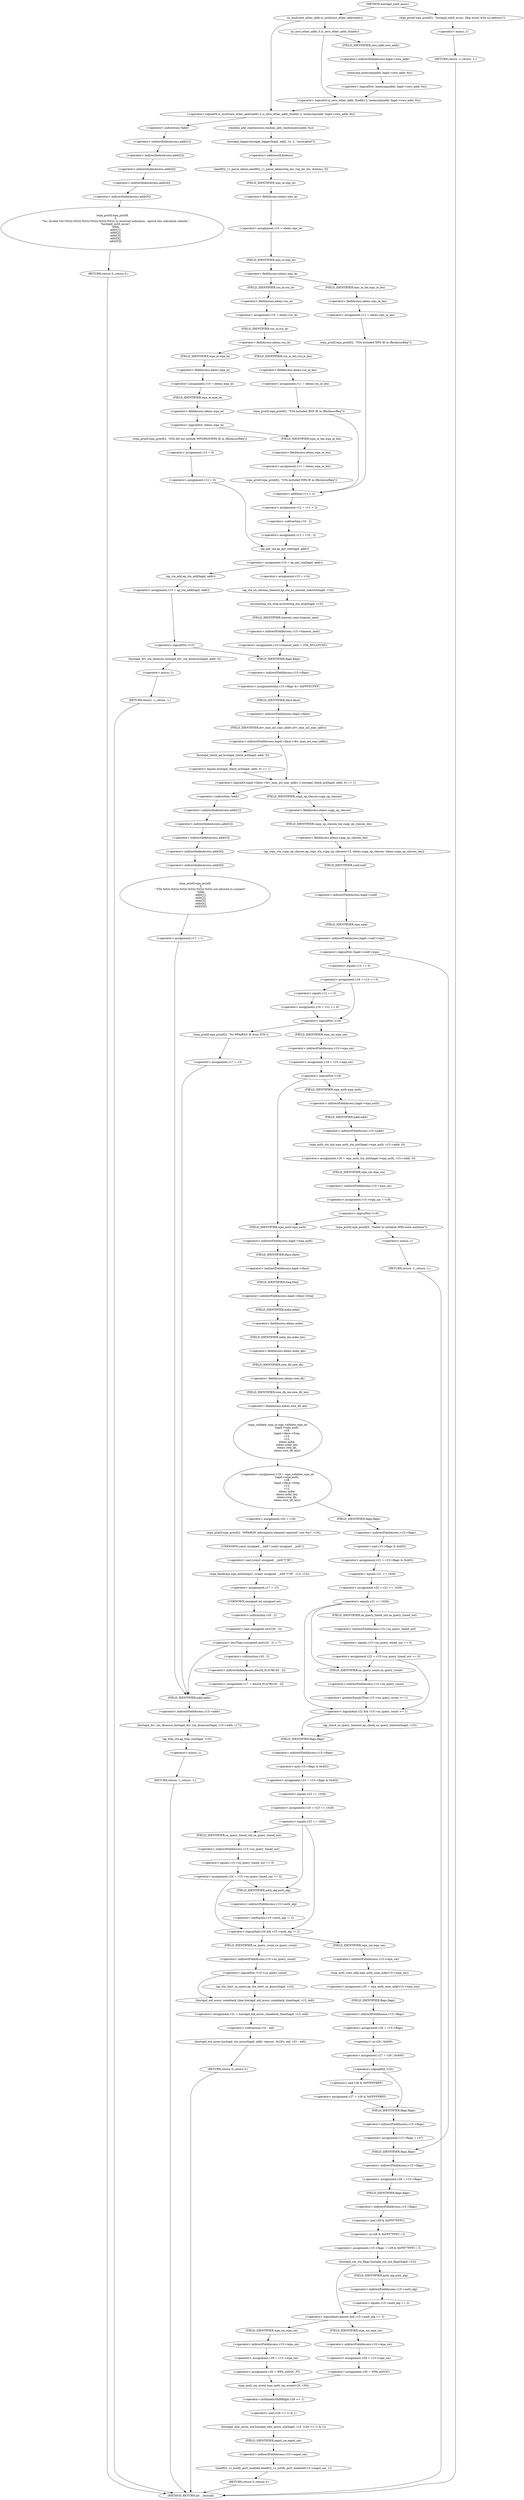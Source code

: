 digraph hostapd_notif_assoc {  
"1000160" [label = "(<operator>.logicalOr,is_multicast_ether_addr(addr) || is_zero_ether_addr_0(addr) || !memcmp(addr, hapd->own_addr, 6u))" ]
"1000161" [label = "(is_multicast_ether_addr,is_multicast_ether_addr(addr))" ]
"1000163" [label = "(<operator>.logicalOr,is_zero_ether_addr_0(addr) || !memcmp(addr, hapd->own_addr, 6u))" ]
"1000164" [label = "(is_zero_ether_addr_0,is_zero_ether_addr_0(addr))" ]
"1000166" [label = "(<operator>.logicalNot,!memcmp(addr, hapd->own_addr, 6u))" ]
"1000167" [label = "(memcmp,memcmp(addr, hapd->own_addr, 6u))" ]
"1000169" [label = "(<operator>.indirectFieldAccess,hapd->own_addr)" ]
"1000171" [label = "(FIELD_IDENTIFIER,own_addr,own_addr)" ]
"1000174" [label = "(wpa_printf,wpa_printf(\n        2,\n        \"%s: Invalid SA=%02x:%02x:%02x:%02x:%02x:%02x in received indication - ignore this indication silently\",\n        \"hostapd_notif_assoc\",\n        *addr,\n        addr[1],\n        addr[2],\n        addr[3],\n        addr[4],\n        addr[5]))" ]
"1000178" [label = "(<operator>.indirection,*addr)" ]
"1000180" [label = "(<operator>.indirectIndexAccess,addr[1])" ]
"1000183" [label = "(<operator>.indirectIndexAccess,addr[2])" ]
"1000186" [label = "(<operator>.indirectIndexAccess,addr[3])" ]
"1000189" [label = "(<operator>.indirectIndexAccess,addr[4])" ]
"1000192" [label = "(<operator>.indirectIndexAccess,addr[5])" ]
"1000195" [label = "(RETURN,return 0;,return 0;)" ]
"1000197" [label = "(random_add_randomness,random_add_randomness(addr, 6u))" ]
"1000200" [label = "(hostapd_logger,hostapd_logger(hapd, addr, 1u, 2, \"associated\"))" ]
"1000206" [label = "(ieee802_11_parse_elems,ieee802_11_parse_elems(req_ies, req_ies_len, &elems, 0))" ]
"1000209" [label = "(<operator>.addressOf,&elems)" ]
"1000212" [label = "(<operator>.assignment,v10 = elems.wps_ie)" ]
"1000214" [label = "(<operator>.fieldAccess,elems.wps_ie)" ]
"1000216" [label = "(FIELD_IDENTIFIER,wps_ie,wps_ie)" ]
"1000218" [label = "(<operator>.fieldAccess,elems.wps_ie)" ]
"1000220" [label = "(FIELD_IDENTIFIER,wps_ie,wps_ie)" ]
"1000222" [label = "(<operator>.assignment,v11 = elems.wps_ie_len)" ]
"1000224" [label = "(<operator>.fieldAccess,elems.wps_ie_len)" ]
"1000226" [label = "(FIELD_IDENTIFIER,wps_ie_len,wps_ie_len)" ]
"1000227" [label = "(wpa_printf,wpa_printf(2, \"STA included WPS IE in (Re)AssocReq\"))" ]
"1000232" [label = "(<operator>.assignment,v10 = elems.rsn_ie)" ]
"1000234" [label = "(<operator>.fieldAccess,elems.rsn_ie)" ]
"1000236" [label = "(FIELD_IDENTIFIER,rsn_ie,rsn_ie)" ]
"1000238" [label = "(<operator>.fieldAccess,elems.rsn_ie)" ]
"1000240" [label = "(FIELD_IDENTIFIER,rsn_ie,rsn_ie)" ]
"1000242" [label = "(<operator>.assignment,v11 = elems.rsn_ie_len)" ]
"1000244" [label = "(<operator>.fieldAccess,elems.rsn_ie_len)" ]
"1000246" [label = "(FIELD_IDENTIFIER,rsn_ie_len,rsn_ie_len)" ]
"1000247" [label = "(wpa_printf,wpa_printf(2, \"STA included RSN IE in (Re)AssocReq\"))" ]
"1000252" [label = "(<operator>.assignment,v10 = elems.wpa_ie)" ]
"1000254" [label = "(<operator>.fieldAccess,elems.wpa_ie)" ]
"1000256" [label = "(FIELD_IDENTIFIER,wpa_ie,wpa_ie)" ]
"1000258" [label = "(<operator>.logicalNot,!elems.wpa_ie)" ]
"1000259" [label = "(<operator>.fieldAccess,elems.wpa_ie)" ]
"1000261" [label = "(FIELD_IDENTIFIER,wpa_ie,wpa_ie)" ]
"1000263" [label = "(wpa_printf,wpa_printf(2, \"STA did not include WPS/RSN/WPA IE in (Re)AssocReq\"))" ]
"1000266" [label = "(<operator>.assignment,v13 = 0)" ]
"1000269" [label = "(<operator>.assignment,v12 = 0)" ]
"1000273" [label = "(<operator>.assignment,v14 = ap_get_sta(hapd, addr))" ]
"1000275" [label = "(ap_get_sta,ap_get_sta(hapd, addr))" ]
"1000281" [label = "(<operator>.assignment,v15 = v14)" ]
"1000284" [label = "(ap_sta_no_session_timeout,ap_sta_no_session_timeout(hapd, v14))" ]
"1000287" [label = "(accounting_sta_stop,accounting_sta_stop(hapd, v15))" ]
"1000290" [label = "(<operator>.assignment,v15->timeout_next = STA_NULLFUNC)" ]
"1000291" [label = "(<operator>.indirectFieldAccess,v15->timeout_next)" ]
"1000293" [label = "(FIELD_IDENTIFIER,timeout_next,timeout_next)" ]
"1000297" [label = "(<operator>.assignment,v15 = ap_sta_add(hapd, addr))" ]
"1000299" [label = "(ap_sta_add,ap_sta_add(hapd, addr))" ]
"1000303" [label = "(<operator>.logicalNot,!v15)" ]
"1000306" [label = "(hostapd_drv_sta_disassoc,hostapd_drv_sta_disassoc(hapd, addr, 5))" ]
"1000310" [label = "(RETURN,return -1;,return -1;)" ]
"1000311" [label = "(<operator>.minus,-1)" ]
"1000313" [label = "(<operators>.assignmentAnd,v15->flags &= 0xFFFECFFF)" ]
"1000314" [label = "(<operator>.indirectFieldAccess,v15->flags)" ]
"1000316" [label = "(FIELD_IDENTIFIER,flags,flags)" ]
"1000319" [label = "(<operator>.logicalOr,hapd->iface->drv_max_acl_mac_addrs || hostapd_check_acl(hapd, addr, 0) == 1)" ]
"1000320" [label = "(<operator>.indirectFieldAccess,hapd->iface->drv_max_acl_mac_addrs)" ]
"1000321" [label = "(<operator>.indirectFieldAccess,hapd->iface)" ]
"1000323" [label = "(FIELD_IDENTIFIER,iface,iface)" ]
"1000324" [label = "(FIELD_IDENTIFIER,drv_max_acl_mac_addrs,drv_max_acl_mac_addrs)" ]
"1000325" [label = "(<operator>.equals,hostapd_check_acl(hapd, addr, 0) == 1)" ]
"1000326" [label = "(hostapd_check_acl,hostapd_check_acl(hapd, addr, 0))" ]
"1000332" [label = "(ap_copy_sta_supp_op_classes,ap_copy_sta_supp_op_classes(v15, elems.supp_op_classes, elems.supp_op_classes_len))" ]
"1000334" [label = "(<operator>.fieldAccess,elems.supp_op_classes)" ]
"1000336" [label = "(FIELD_IDENTIFIER,supp_op_classes,supp_op_classes)" ]
"1000337" [label = "(<operator>.fieldAccess,elems.supp_op_classes_len)" ]
"1000339" [label = "(FIELD_IDENTIFIER,supp_op_classes_len,supp_op_classes_len)" ]
"1000341" [label = "(<operator>.logicalNot,!hapd->conf->wpa)" ]
"1000342" [label = "(<operator>.indirectFieldAccess,hapd->conf->wpa)" ]
"1000343" [label = "(<operator>.indirectFieldAccess,hapd->conf)" ]
"1000345" [label = "(FIELD_IDENTIFIER,conf,conf)" ]
"1000346" [label = "(FIELD_IDENTIFIER,wpa,wpa)" ]
"1000348" [label = "(<operator>.assignment,v16 = v13 == 0)" ]
"1000350" [label = "(<operator>.equals,v13 == 0)" ]
"1000355" [label = "(<operator>.assignment,v16 = v12 == 0)" ]
"1000357" [label = "(<operator>.equals,v12 == 0)" ]
"1000361" [label = "(<operator>.logicalNot,!v16)" ]
"1000364" [label = "(<operator>.assignment,v18 = v15->wpa_sm)" ]
"1000366" [label = "(<operator>.indirectFieldAccess,v15->wpa_sm)" ]
"1000368" [label = "(FIELD_IDENTIFIER,wpa_sm,wpa_sm)" ]
"1000370" [label = "(<operator>.logicalNot,!v18)" ]
"1000373" [label = "(<operator>.assignment,v18 = wpa_auth_sta_init(hapd->wpa_auth, v15->addr, 0))" ]
"1000375" [label = "(wpa_auth_sta_init,wpa_auth_sta_init(hapd->wpa_auth, v15->addr, 0))" ]
"1000376" [label = "(<operator>.indirectFieldAccess,hapd->wpa_auth)" ]
"1000378" [label = "(FIELD_IDENTIFIER,wpa_auth,wpa_auth)" ]
"1000379" [label = "(<operator>.indirectFieldAccess,v15->addr)" ]
"1000381" [label = "(FIELD_IDENTIFIER,addr,addr)" ]
"1000383" [label = "(<operator>.assignment,v15->wpa_sm = v18)" ]
"1000384" [label = "(<operator>.indirectFieldAccess,v15->wpa_sm)" ]
"1000386" [label = "(FIELD_IDENTIFIER,wpa_sm,wpa_sm)" ]
"1000389" [label = "(<operator>.logicalNot,!v18)" ]
"1000392" [label = "(wpa_printf,wpa_printf(5, \"Failed to initialize WPA state machine\"))" ]
"1000395" [label = "(RETURN,return -1;,return -1;)" ]
"1000396" [label = "(<operator>.minus,-1)" ]
"1000398" [label = "(<operator>.assignment,v19 = wpa_validate_wpa_ie(\n                      hapd->wpa_auth,\n                      v18,\n                      hapd->iface->freq,\n                      v13,\n                      v12,\n                      elems.mdie,\n                      elems.mdie_len,\n                      elems.owe_dh,\n                      elems.owe_dh_len))" ]
"1000400" [label = "(wpa_validate_wpa_ie,wpa_validate_wpa_ie(\n                      hapd->wpa_auth,\n                      v18,\n                      hapd->iface->freq,\n                      v13,\n                      v12,\n                      elems.mdie,\n                      elems.mdie_len,\n                      elems.owe_dh,\n                      elems.owe_dh_len))" ]
"1000401" [label = "(<operator>.indirectFieldAccess,hapd->wpa_auth)" ]
"1000403" [label = "(FIELD_IDENTIFIER,wpa_auth,wpa_auth)" ]
"1000405" [label = "(<operator>.indirectFieldAccess,hapd->iface->freq)" ]
"1000406" [label = "(<operator>.indirectFieldAccess,hapd->iface)" ]
"1000408" [label = "(FIELD_IDENTIFIER,iface,iface)" ]
"1000409" [label = "(FIELD_IDENTIFIER,freq,freq)" ]
"1000412" [label = "(<operator>.fieldAccess,elems.mdie)" ]
"1000414" [label = "(FIELD_IDENTIFIER,mdie,mdie)" ]
"1000415" [label = "(<operator>.fieldAccess,elems.mdie_len)" ]
"1000417" [label = "(FIELD_IDENTIFIER,mdie_len,mdie_len)" ]
"1000418" [label = "(<operator>.fieldAccess,elems.owe_dh)" ]
"1000420" [label = "(FIELD_IDENTIFIER,owe_dh,owe_dh)" ]
"1000421" [label = "(<operator>.fieldAccess,elems.owe_dh_len)" ]
"1000423" [label = "(FIELD_IDENTIFIER,owe_dh_len,owe_dh_len)" ]
"1000427" [label = "(<operator>.assignment,v20 = v19)" ]
"1000430" [label = "(wpa_printf,wpa_printf(2, \"WPA/RSN information element rejected? (res %u)\", v19))" ]
"1000434" [label = "(wpa_hexdump,wpa_hexdump(2, (const unsigned __int8 *)\"IE\", v13, v12))" ]
"1000436" [label = "(<operator>.cast,(const unsigned __int8 *)\"IE\")" ]
"1000437" [label = "(UNKNOWN,const unsigned __int8 *,const unsigned __int8 *)" ]
"1000441" [label = "(<operator>.assignment,v17 = 13)" ]
"1000445" [label = "(<operator>.lessThan,(unsigned int)(v20 - 2) < 7)" ]
"1000446" [label = "(<operator>.cast,(unsigned int)(v20 - 2))" ]
"1000447" [label = "(UNKNOWN,unsigned int,unsigned int)" ]
"1000448" [label = "(<operator>.subtraction,v20 - 2)" ]
"1000452" [label = "(<operator>.assignment,v17 = dword_91A78[v20 - 2])" ]
"1000454" [label = "(<operator>.indirectIndexAccess,dword_91A78[v20 - 2])" ]
"1000456" [label = "(<operator>.subtraction,v20 - 2)" ]
"1000460" [label = "(<operator>.assignment,v21 = v15->flags & 0x402)" ]
"1000462" [label = "(<operator>.and,v15->flags & 0x402)" ]
"1000463" [label = "(<operator>.indirectFieldAccess,v15->flags)" ]
"1000465" [label = "(FIELD_IDENTIFIER,flags,flags)" ]
"1000467" [label = "(<operator>.assignment,v22 = v21 == 1026)" ]
"1000469" [label = "(<operator>.equals,v21 == 1026)" ]
"1000473" [label = "(<operator>.equals,v21 == 1026)" ]
"1000476" [label = "(<operator>.assignment,v22 = v15->sa_query_timed_out == 0)" ]
"1000478" [label = "(<operator>.equals,v15->sa_query_timed_out == 0)" ]
"1000479" [label = "(<operator>.indirectFieldAccess,v15->sa_query_timed_out)" ]
"1000481" [label = "(FIELD_IDENTIFIER,sa_query_timed_out,sa_query_timed_out)" ]
"1000484" [label = "(<operator>.logicalAnd,v22 && v15->sa_query_count >= 1)" ]
"1000486" [label = "(<operator>.greaterEqualsThan,v15->sa_query_count >= 1)" ]
"1000487" [label = "(<operator>.indirectFieldAccess,v15->sa_query_count)" ]
"1000489" [label = "(FIELD_IDENTIFIER,sa_query_count,sa_query_count)" ]
"1000491" [label = "(ap_check_sa_query_timeout,ap_check_sa_query_timeout(hapd, v15))" ]
"1000494" [label = "(<operator>.assignment,v23 = v15->flags & 0x402)" ]
"1000496" [label = "(<operator>.and,v15->flags & 0x402)" ]
"1000497" [label = "(<operator>.indirectFieldAccess,v15->flags)" ]
"1000499" [label = "(FIELD_IDENTIFIER,flags,flags)" ]
"1000501" [label = "(<operator>.assignment,v24 = v23 == 1026)" ]
"1000503" [label = "(<operator>.equals,v23 == 1026)" ]
"1000507" [label = "(<operator>.equals,v23 == 1026)" ]
"1000510" [label = "(<operator>.assignment,v24 = v15->sa_query_timed_out == 0)" ]
"1000512" [label = "(<operator>.equals,v15->sa_query_timed_out == 0)" ]
"1000513" [label = "(<operator>.indirectFieldAccess,v15->sa_query_timed_out)" ]
"1000515" [label = "(FIELD_IDENTIFIER,sa_query_timed_out,sa_query_timed_out)" ]
"1000518" [label = "(<operator>.logicalAnd,v24 && v15->auth_alg != 2)" ]
"1000520" [label = "(<operator>.notEquals,v15->auth_alg != 2)" ]
"1000521" [label = "(<operator>.indirectFieldAccess,v15->auth_alg)" ]
"1000523" [label = "(FIELD_IDENTIFIER,auth_alg,auth_alg)" ]
"1000527" [label = "(<operator>.logicalNot,!v15->sa_query_count)" ]
"1000528" [label = "(<operator>.indirectFieldAccess,v15->sa_query_count)" ]
"1000530" [label = "(FIELD_IDENTIFIER,sa_query_count,sa_query_count)" ]
"1000531" [label = "(ap_sta_start_sa_query,ap_sta_start_sa_query(hapd, v15))" ]
"1000534" [label = "(<operator>.assignment,v31 = hostapd_eid_assoc_comeback_time(hapd, v15, eid))" ]
"1000536" [label = "(hostapd_eid_assoc_comeback_time,hostapd_eid_assoc_comeback_time(hapd, v15, eid))" ]
"1000540" [label = "(hostapd_sta_assoc,hostapd_sta_assoc(hapd, addr, reassoc, 0x1Eu, eid, v31 - eid))" ]
"1000546" [label = "(<operator>.subtraction,v31 - eid)" ]
"1000549" [label = "(RETURN,return 0;,return 0;)" ]
"1000551" [label = "(<operator>.assignment,v25 = wpa_auth_uses_mfp(v15->wpa_sm))" ]
"1000553" [label = "(wpa_auth_uses_mfp,wpa_auth_uses_mfp(v15->wpa_sm))" ]
"1000554" [label = "(<operator>.indirectFieldAccess,v15->wpa_sm)" ]
"1000556" [label = "(FIELD_IDENTIFIER,wpa_sm,wpa_sm)" ]
"1000557" [label = "(<operator>.assignment,v26 = v15->flags)" ]
"1000559" [label = "(<operator>.indirectFieldAccess,v15->flags)" ]
"1000561" [label = "(FIELD_IDENTIFIER,flags,flags)" ]
"1000562" [label = "(<operator>.assignment,v27 = v26 | 0x400)" ]
"1000564" [label = "(<operator>.or,v26 | 0x400)" ]
"1000568" [label = "(<operator>.logicalNot,!v25)" ]
"1000570" [label = "(<operator>.assignment,v27 = v26 & 0xFFFFFBFF)" ]
"1000572" [label = "(<operator>.and,v26 & 0xFFFFFBFF)" ]
"1000575" [label = "(<operator>.assignment,v15->flags = v27)" ]
"1000576" [label = "(<operator>.indirectFieldAccess,v15->flags)" ]
"1000578" [label = "(FIELD_IDENTIFIER,flags,flags)" ]
"1000581" [label = "(<operator>.assignment,v28 = v15->flags)" ]
"1000583" [label = "(<operator>.indirectFieldAccess,v15->flags)" ]
"1000585" [label = "(FIELD_IDENTIFIER,flags,flags)" ]
"1000586" [label = "(<operator>.assignment,v15->flags = v28 & 0xFFF7FFFC | 3)" ]
"1000587" [label = "(<operator>.indirectFieldAccess,v15->flags)" ]
"1000589" [label = "(FIELD_IDENTIFIER,flags,flags)" ]
"1000590" [label = "(<operator>.or,v28 & 0xFFF7FFFC | 3)" ]
"1000591" [label = "(<operator>.and,v28 & 0xFFF7FFFC)" ]
"1000595" [label = "(hostapd_set_sta_flags,hostapd_set_sta_flags(hapd, v15))" ]
"1000599" [label = "(<operator>.logicalAnd,reassoc && v15->auth_alg == 2)" ]
"1000601" [label = "(<operator>.equals,v15->auth_alg == 2)" ]
"1000602" [label = "(<operator>.indirectFieldAccess,v15->auth_alg)" ]
"1000604" [label = "(FIELD_IDENTIFIER,auth_alg,auth_alg)" ]
"1000607" [label = "(<operator>.assignment,v29 = v15->wpa_sm)" ]
"1000609" [label = "(<operator>.indirectFieldAccess,v15->wpa_sm)" ]
"1000611" [label = "(FIELD_IDENTIFIER,wpa_sm,wpa_sm)" ]
"1000612" [label = "(<operator>.assignment,v30 = WPA_ASSOC_FT)" ]
"1000617" [label = "(<operator>.assignment,v29 = v15->wpa_sm)" ]
"1000619" [label = "(<operator>.indirectFieldAccess,v15->wpa_sm)" ]
"1000621" [label = "(FIELD_IDENTIFIER,wpa_sm,wpa_sm)" ]
"1000622" [label = "(<operator>.assignment,v30 = WPA_ASSOC)" ]
"1000625" [label = "(wpa_auth_sm_event,wpa_auth_sm_event(v29, v30))" ]
"1000628" [label = "(hostapd_new_assoc_sta,hostapd_new_assoc_sta(hapd, v15, (v28 >> 1) & 1))" ]
"1000631" [label = "(<operator>.and,(v28 >> 1) & 1)" ]
"1000632" [label = "(<operator>.arithmeticShiftRight,v28 >> 1)" ]
"1000636" [label = "(ieee802_1x_notify_port_enabled,ieee802_1x_notify_port_enabled(v15->eapol_sm, 1))" ]
"1000637" [label = "(<operator>.indirectFieldAccess,v15->eapol_sm)" ]
"1000639" [label = "(FIELD_IDENTIFIER,eapol_sm,eapol_sm)" ]
"1000641" [label = "(RETURN,return 0;,return 0;)" ]
"1000643" [label = "(wpa_printf,wpa_printf(2, \"No WPA/RSN IE from STA\"))" ]
"1000646" [label = "(<operator>.assignment,v17 = 13)" ]
"1000651" [label = "(wpa_printf,wpa_printf(\n              3,\n              \"STA %02x:%02x:%02x:%02x:%02x:%02x not allowed to connect\",\n              *addr,\n              addr[1],\n              addr[2],\n              addr[3],\n              addr[4],\n              addr[5]))" ]
"1000654" [label = "(<operator>.indirection,*addr)" ]
"1000656" [label = "(<operator>.indirectIndexAccess,addr[1])" ]
"1000659" [label = "(<operator>.indirectIndexAccess,addr[2])" ]
"1000662" [label = "(<operator>.indirectIndexAccess,addr[3])" ]
"1000665" [label = "(<operator>.indirectIndexAccess,addr[4])" ]
"1000668" [label = "(<operator>.indirectIndexAccess,addr[5])" ]
"1000671" [label = "(<operator>.assignment,v17 = 1)" ]
"1000675" [label = "(hostapd_drv_sta_disassoc,hostapd_drv_sta_disassoc(hapd, v15->addr, v17))" ]
"1000677" [label = "(<operator>.indirectFieldAccess,v15->addr)" ]
"1000679" [label = "(FIELD_IDENTIFIER,addr,addr)" ]
"1000681" [label = "(ap_free_sta,ap_free_sta(hapd, v15))" ]
"1000684" [label = "(RETURN,return -1;,return -1;)" ]
"1000685" [label = "(<operator>.minus,-1)" ]
"1000687" [label = "(<operator>.assignment,v11 = elems.wpa_ie_len)" ]
"1000689" [label = "(<operator>.fieldAccess,elems.wpa_ie_len)" ]
"1000691" [label = "(FIELD_IDENTIFIER,wpa_ie_len,wpa_ie_len)" ]
"1000692" [label = "(wpa_printf,wpa_printf(2, \"STA included WPA IE in (Re)AssocReq\"))" ]
"1000695" [label = "(<operator>.assignment,v12 = v11 + 2)" ]
"1000697" [label = "(<operator>.addition,v11 + 2)" ]
"1000700" [label = "(<operator>.assignment,v13 = v10 - 2)" ]
"1000702" [label = "(<operator>.subtraction,v10 - 2)" ]
"1000706" [label = "(wpa_printf,wpa_printf(2, \"hostapd_notif_assoc: Skip event with no address\"))" ]
"1000709" [label = "(RETURN,return -1;,return -1;)" ]
"1000710" [label = "(<operator>.minus,-1)" ]
"1000125" [label = "(METHOD,hostapd_notif_assoc)" ]
"1000712" [label = "(METHOD_RETURN,int __fastcall)" ]
  "1000160" -> "1000178" 
  "1000160" -> "1000197" 
  "1000161" -> "1000160" 
  "1000161" -> "1000164" 
  "1000163" -> "1000160" 
  "1000164" -> "1000163" 
  "1000164" -> "1000171" 
  "1000166" -> "1000163" 
  "1000167" -> "1000166" 
  "1000169" -> "1000167" 
  "1000171" -> "1000169" 
  "1000174" -> "1000195" 
  "1000178" -> "1000180" 
  "1000180" -> "1000183" 
  "1000183" -> "1000186" 
  "1000186" -> "1000189" 
  "1000189" -> "1000192" 
  "1000192" -> "1000174" 
  "1000195" -> "1000712" 
  "1000197" -> "1000200" 
  "1000200" -> "1000209" 
  "1000206" -> "1000216" 
  "1000209" -> "1000206" 
  "1000212" -> "1000220" 
  "1000214" -> "1000212" 
  "1000216" -> "1000214" 
  "1000218" -> "1000226" 
  "1000218" -> "1000236" 
  "1000220" -> "1000218" 
  "1000222" -> "1000227" 
  "1000224" -> "1000222" 
  "1000226" -> "1000224" 
  "1000227" -> "1000697" 
  "1000232" -> "1000240" 
  "1000234" -> "1000232" 
  "1000236" -> "1000234" 
  "1000238" -> "1000246" 
  "1000238" -> "1000256" 
  "1000240" -> "1000238" 
  "1000242" -> "1000247" 
  "1000244" -> "1000242" 
  "1000246" -> "1000244" 
  "1000247" -> "1000697" 
  "1000252" -> "1000261" 
  "1000254" -> "1000252" 
  "1000256" -> "1000254" 
  "1000258" -> "1000263" 
  "1000258" -> "1000691" 
  "1000259" -> "1000258" 
  "1000261" -> "1000259" 
  "1000263" -> "1000266" 
  "1000266" -> "1000269" 
  "1000269" -> "1000275" 
  "1000273" -> "1000281" 
  "1000273" -> "1000299" 
  "1000275" -> "1000273" 
  "1000281" -> "1000284" 
  "1000284" -> "1000287" 
  "1000287" -> "1000293" 
  "1000290" -> "1000316" 
  "1000291" -> "1000290" 
  "1000293" -> "1000291" 
  "1000297" -> "1000303" 
  "1000299" -> "1000297" 
  "1000303" -> "1000306" 
  "1000303" -> "1000316" 
  "1000306" -> "1000311" 
  "1000310" -> "1000712" 
  "1000311" -> "1000310" 
  "1000313" -> "1000323" 
  "1000314" -> "1000313" 
  "1000316" -> "1000314" 
  "1000319" -> "1000336" 
  "1000319" -> "1000654" 
  "1000320" -> "1000319" 
  "1000320" -> "1000326" 
  "1000321" -> "1000324" 
  "1000323" -> "1000321" 
  "1000324" -> "1000320" 
  "1000325" -> "1000319" 
  "1000326" -> "1000325" 
  "1000332" -> "1000345" 
  "1000334" -> "1000339" 
  "1000336" -> "1000334" 
  "1000337" -> "1000332" 
  "1000339" -> "1000337" 
  "1000341" -> "1000585" 
  "1000341" -> "1000350" 
  "1000342" -> "1000341" 
  "1000343" -> "1000346" 
  "1000345" -> "1000343" 
  "1000346" -> "1000342" 
  "1000348" -> "1000357" 
  "1000348" -> "1000361" 
  "1000350" -> "1000348" 
  "1000355" -> "1000361" 
  "1000357" -> "1000355" 
  "1000361" -> "1000368" 
  "1000361" -> "1000643" 
  "1000364" -> "1000370" 
  "1000366" -> "1000364" 
  "1000368" -> "1000366" 
  "1000370" -> "1000378" 
  "1000370" -> "1000403" 
  "1000373" -> "1000386" 
  "1000375" -> "1000373" 
  "1000376" -> "1000381" 
  "1000378" -> "1000376" 
  "1000379" -> "1000375" 
  "1000381" -> "1000379" 
  "1000383" -> "1000389" 
  "1000384" -> "1000383" 
  "1000386" -> "1000384" 
  "1000389" -> "1000392" 
  "1000389" -> "1000403" 
  "1000392" -> "1000396" 
  "1000395" -> "1000712" 
  "1000396" -> "1000395" 
  "1000398" -> "1000427" 
  "1000398" -> "1000465" 
  "1000400" -> "1000398" 
  "1000401" -> "1000408" 
  "1000403" -> "1000401" 
  "1000405" -> "1000414" 
  "1000406" -> "1000409" 
  "1000408" -> "1000406" 
  "1000409" -> "1000405" 
  "1000412" -> "1000417" 
  "1000414" -> "1000412" 
  "1000415" -> "1000420" 
  "1000417" -> "1000415" 
  "1000418" -> "1000423" 
  "1000420" -> "1000418" 
  "1000421" -> "1000400" 
  "1000423" -> "1000421" 
  "1000427" -> "1000430" 
  "1000430" -> "1000437" 
  "1000434" -> "1000441" 
  "1000436" -> "1000434" 
  "1000437" -> "1000436" 
  "1000441" -> "1000447" 
  "1000445" -> "1000456" 
  "1000445" -> "1000679" 
  "1000446" -> "1000445" 
  "1000447" -> "1000448" 
  "1000448" -> "1000446" 
  "1000452" -> "1000679" 
  "1000454" -> "1000452" 
  "1000456" -> "1000454" 
  "1000460" -> "1000469" 
  "1000462" -> "1000460" 
  "1000463" -> "1000462" 
  "1000465" -> "1000463" 
  "1000467" -> "1000473" 
  "1000469" -> "1000467" 
  "1000473" -> "1000481" 
  "1000473" -> "1000484" 
  "1000473" -> "1000489" 
  "1000476" -> "1000484" 
  "1000476" -> "1000489" 
  "1000478" -> "1000476" 
  "1000479" -> "1000478" 
  "1000481" -> "1000479" 
  "1000484" -> "1000491" 
  "1000484" -> "1000499" 
  "1000486" -> "1000484" 
  "1000487" -> "1000486" 
  "1000489" -> "1000487" 
  "1000491" -> "1000499" 
  "1000494" -> "1000503" 
  "1000496" -> "1000494" 
  "1000497" -> "1000496" 
  "1000499" -> "1000497" 
  "1000501" -> "1000507" 
  "1000503" -> "1000501" 
  "1000507" -> "1000515" 
  "1000507" -> "1000518" 
  "1000507" -> "1000523" 
  "1000510" -> "1000518" 
  "1000510" -> "1000523" 
  "1000512" -> "1000510" 
  "1000513" -> "1000512" 
  "1000515" -> "1000513" 
  "1000518" -> "1000530" 
  "1000518" -> "1000556" 
  "1000520" -> "1000518" 
  "1000521" -> "1000520" 
  "1000523" -> "1000521" 
  "1000527" -> "1000531" 
  "1000527" -> "1000536" 
  "1000528" -> "1000527" 
  "1000530" -> "1000528" 
  "1000531" -> "1000536" 
  "1000534" -> "1000546" 
  "1000536" -> "1000534" 
  "1000540" -> "1000549" 
  "1000546" -> "1000540" 
  "1000549" -> "1000712" 
  "1000551" -> "1000561" 
  "1000553" -> "1000551" 
  "1000554" -> "1000553" 
  "1000556" -> "1000554" 
  "1000557" -> "1000564" 
  "1000559" -> "1000557" 
  "1000561" -> "1000559" 
  "1000562" -> "1000568" 
  "1000564" -> "1000562" 
  "1000568" -> "1000572" 
  "1000568" -> "1000578" 
  "1000570" -> "1000578" 
  "1000572" -> "1000570" 
  "1000575" -> "1000585" 
  "1000576" -> "1000575" 
  "1000578" -> "1000576" 
  "1000581" -> "1000589" 
  "1000583" -> "1000581" 
  "1000585" -> "1000583" 
  "1000586" -> "1000595" 
  "1000587" -> "1000591" 
  "1000589" -> "1000587" 
  "1000590" -> "1000586" 
  "1000591" -> "1000590" 
  "1000595" -> "1000599" 
  "1000595" -> "1000604" 
  "1000599" -> "1000611" 
  "1000599" -> "1000621" 
  "1000601" -> "1000599" 
  "1000602" -> "1000601" 
  "1000604" -> "1000602" 
  "1000607" -> "1000612" 
  "1000609" -> "1000607" 
  "1000611" -> "1000609" 
  "1000612" -> "1000625" 
  "1000617" -> "1000622" 
  "1000619" -> "1000617" 
  "1000621" -> "1000619" 
  "1000622" -> "1000625" 
  "1000625" -> "1000632" 
  "1000628" -> "1000639" 
  "1000631" -> "1000628" 
  "1000632" -> "1000631" 
  "1000636" -> "1000641" 
  "1000637" -> "1000636" 
  "1000639" -> "1000637" 
  "1000641" -> "1000712" 
  "1000643" -> "1000646" 
  "1000646" -> "1000679" 
  "1000651" -> "1000671" 
  "1000654" -> "1000656" 
  "1000656" -> "1000659" 
  "1000659" -> "1000662" 
  "1000662" -> "1000665" 
  "1000665" -> "1000668" 
  "1000668" -> "1000651" 
  "1000671" -> "1000679" 
  "1000675" -> "1000681" 
  "1000677" -> "1000675" 
  "1000679" -> "1000677" 
  "1000681" -> "1000685" 
  "1000684" -> "1000712" 
  "1000685" -> "1000684" 
  "1000687" -> "1000692" 
  "1000689" -> "1000687" 
  "1000691" -> "1000689" 
  "1000692" -> "1000697" 
  "1000695" -> "1000702" 
  "1000697" -> "1000695" 
  "1000700" -> "1000275" 
  "1000702" -> "1000700" 
  "1000706" -> "1000710" 
  "1000709" -> "1000712" 
  "1000710" -> "1000709" 
  "1000125" -> "1000161" 
  "1000125" -> "1000706" 
}
